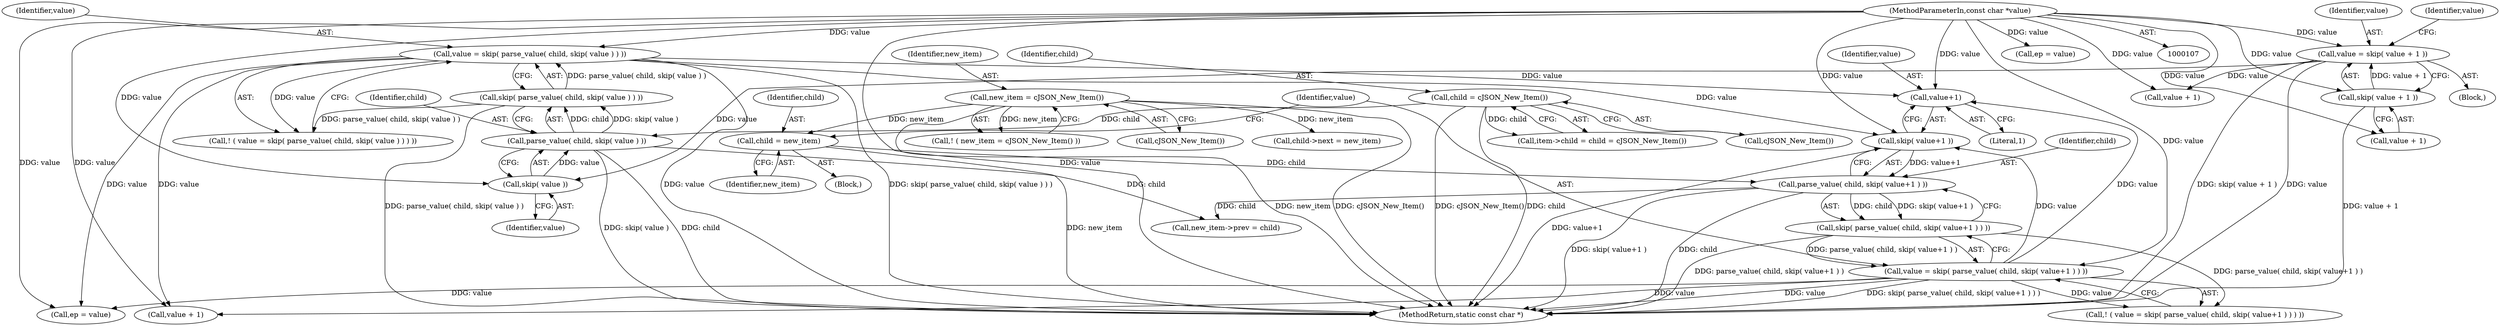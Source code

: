 digraph "1_iperf_91f2fa59e8ed80dfbf400add0164ee0e508e412a_35@pointer" {
"1000200" [label="(Call,value+1)"];
"1000156" [label="(Call,value = skip( parse_value( child, skip( value ) ) ))"];
"1000109" [label="(MethodParameterIn,const char *value)"];
"1000158" [label="(Call,skip( parse_value( child, skip( value ) ) ))"];
"1000159" [label="(Call,parse_value( child, skip( value ) ))"];
"1000149" [label="(Call,child = cJSON_New_Item())"];
"1000161" [label="(Call,skip( value ))"];
"1000128" [label="(Call,value = skip( value + 1 ))"];
"1000130" [label="(Call,skip( value + 1 ))"];
"1000194" [label="(Call,value = skip( parse_value( child, skip( value+1 ) ) ))"];
"1000196" [label="(Call,skip( parse_value( child, skip( value+1 ) ) ))"];
"1000197" [label="(Call,parse_value( child, skip( value+1 ) ))"];
"1000189" [label="(Call,child = new_item)"];
"1000174" [label="(Call,new_item = cJSON_New_Item())"];
"1000199" [label="(Call,skip( value+1 ))"];
"1000214" [label="(Call,ep = value)"];
"1000193" [label="(Call,! ( value = skip( parse_value( child, skip( value+1 ) ) ) ))"];
"1000199" [label="(Call,skip( value+1 ))"];
"1000219" [label="(MethodReturn,static const char *)"];
"1000118" [label="(Call,ep = value)"];
"1000130" [label="(Call,skip( value + 1 ))"];
"1000149" [label="(Call,child = cJSON_New_Item())"];
"1000211" [label="(Call,value + 1)"];
"1000129" [label="(Identifier,value)"];
"1000200" [label="(Call,value+1)"];
"1000158" [label="(Call,skip( parse_value( child, skip( value ) ) ))"];
"1000161" [label="(Call,skip( value ))"];
"1000170" [label="(Block,)"];
"1000175" [label="(Identifier,new_item)"];
"1000202" [label="(Literal,1)"];
"1000160" [label="(Identifier,child)"];
"1000159" [label="(Call,parse_value( child, skip( value ) ))"];
"1000162" [label="(Identifier,value)"];
"1000156" [label="(Call,value = skip( parse_value( child, skip( value ) ) ))"];
"1000201" [label="(Identifier,value)"];
"1000157" [label="(Identifier,value)"];
"1000155" [label="(Call,! ( value = skip( parse_value( child, skip( value ) ) ) ))"];
"1000173" [label="(Call,! ( new_item = cJSON_New_Item() ))"];
"1000189" [label="(Call,child = new_item)"];
"1000174" [label="(Call,new_item = cJSON_New_Item())"];
"1000110" [label="(Block,)"];
"1000150" [label="(Identifier,child)"];
"1000176" [label="(Call,cJSON_New_Item())"];
"1000198" [label="(Identifier,child)"];
"1000128" [label="(Call,value = skip( value + 1 ))"];
"1000184" [label="(Call,new_item->prev = child)"];
"1000196" [label="(Call,skip( parse_value( child, skip( value+1 ) ) ))"];
"1000191" [label="(Identifier,new_item)"];
"1000190" [label="(Identifier,child)"];
"1000109" [label="(MethodParameterIn,const char *value)"];
"1000145" [label="(Call,item->child = child = cJSON_New_Item())"];
"1000131" [label="(Call,value + 1)"];
"1000197" [label="(Call,parse_value( child, skip( value+1 ) ))"];
"1000137" [label="(Identifier,value)"];
"1000195" [label="(Identifier,value)"];
"1000179" [label="(Call,child->next = new_item)"];
"1000140" [label="(Call,value + 1)"];
"1000194" [label="(Call,value = skip( parse_value( child, skip( value+1 ) ) ))"];
"1000151" [label="(Call,cJSON_New_Item())"];
"1000200" -> "1000199"  [label="AST: "];
"1000200" -> "1000202"  [label="CFG: "];
"1000201" -> "1000200"  [label="AST: "];
"1000202" -> "1000200"  [label="AST: "];
"1000199" -> "1000200"  [label="CFG: "];
"1000156" -> "1000200"  [label="DDG: value"];
"1000194" -> "1000200"  [label="DDG: value"];
"1000109" -> "1000200"  [label="DDG: value"];
"1000156" -> "1000155"  [label="AST: "];
"1000156" -> "1000158"  [label="CFG: "];
"1000157" -> "1000156"  [label="AST: "];
"1000158" -> "1000156"  [label="AST: "];
"1000155" -> "1000156"  [label="CFG: "];
"1000156" -> "1000219"  [label="DDG: value"];
"1000156" -> "1000219"  [label="DDG: skip( parse_value( child, skip( value ) ) )"];
"1000156" -> "1000155"  [label="DDG: value"];
"1000109" -> "1000156"  [label="DDG: value"];
"1000158" -> "1000156"  [label="DDG: parse_value( child, skip( value ) )"];
"1000156" -> "1000199"  [label="DDG: value"];
"1000156" -> "1000211"  [label="DDG: value"];
"1000156" -> "1000214"  [label="DDG: value"];
"1000109" -> "1000107"  [label="AST: "];
"1000109" -> "1000219"  [label="DDG: value"];
"1000109" -> "1000118"  [label="DDG: value"];
"1000109" -> "1000128"  [label="DDG: value"];
"1000109" -> "1000130"  [label="DDG: value"];
"1000109" -> "1000131"  [label="DDG: value"];
"1000109" -> "1000140"  [label="DDG: value"];
"1000109" -> "1000161"  [label="DDG: value"];
"1000109" -> "1000194"  [label="DDG: value"];
"1000109" -> "1000199"  [label="DDG: value"];
"1000109" -> "1000211"  [label="DDG: value"];
"1000109" -> "1000214"  [label="DDG: value"];
"1000158" -> "1000159"  [label="CFG: "];
"1000159" -> "1000158"  [label="AST: "];
"1000158" -> "1000219"  [label="DDG: parse_value( child, skip( value ) )"];
"1000158" -> "1000155"  [label="DDG: parse_value( child, skip( value ) )"];
"1000159" -> "1000158"  [label="DDG: child"];
"1000159" -> "1000158"  [label="DDG: skip( value )"];
"1000159" -> "1000161"  [label="CFG: "];
"1000160" -> "1000159"  [label="AST: "];
"1000161" -> "1000159"  [label="AST: "];
"1000159" -> "1000219"  [label="DDG: skip( value )"];
"1000159" -> "1000219"  [label="DDG: child"];
"1000149" -> "1000159"  [label="DDG: child"];
"1000161" -> "1000159"  [label="DDG: value"];
"1000159" -> "1000184"  [label="DDG: child"];
"1000149" -> "1000145"  [label="AST: "];
"1000149" -> "1000151"  [label="CFG: "];
"1000150" -> "1000149"  [label="AST: "];
"1000151" -> "1000149"  [label="AST: "];
"1000145" -> "1000149"  [label="CFG: "];
"1000149" -> "1000219"  [label="DDG: cJSON_New_Item()"];
"1000149" -> "1000219"  [label="DDG: child"];
"1000149" -> "1000145"  [label="DDG: child"];
"1000161" -> "1000162"  [label="CFG: "];
"1000162" -> "1000161"  [label="AST: "];
"1000128" -> "1000161"  [label="DDG: value"];
"1000128" -> "1000110"  [label="AST: "];
"1000128" -> "1000130"  [label="CFG: "];
"1000129" -> "1000128"  [label="AST: "];
"1000130" -> "1000128"  [label="AST: "];
"1000137" -> "1000128"  [label="CFG: "];
"1000128" -> "1000219"  [label="DDG: skip( value + 1 )"];
"1000128" -> "1000219"  [label="DDG: value"];
"1000130" -> "1000128"  [label="DDG: value + 1"];
"1000128" -> "1000140"  [label="DDG: value"];
"1000130" -> "1000131"  [label="CFG: "];
"1000131" -> "1000130"  [label="AST: "];
"1000130" -> "1000219"  [label="DDG: value + 1"];
"1000194" -> "1000193"  [label="AST: "];
"1000194" -> "1000196"  [label="CFG: "];
"1000195" -> "1000194"  [label="AST: "];
"1000196" -> "1000194"  [label="AST: "];
"1000193" -> "1000194"  [label="CFG: "];
"1000194" -> "1000219"  [label="DDG: value"];
"1000194" -> "1000219"  [label="DDG: skip( parse_value( child, skip( value+1 ) ) )"];
"1000194" -> "1000193"  [label="DDG: value"];
"1000196" -> "1000194"  [label="DDG: parse_value( child, skip( value+1 ) )"];
"1000194" -> "1000199"  [label="DDG: value"];
"1000194" -> "1000211"  [label="DDG: value"];
"1000194" -> "1000214"  [label="DDG: value"];
"1000196" -> "1000197"  [label="CFG: "];
"1000197" -> "1000196"  [label="AST: "];
"1000196" -> "1000219"  [label="DDG: parse_value( child, skip( value+1 ) )"];
"1000196" -> "1000193"  [label="DDG: parse_value( child, skip( value+1 ) )"];
"1000197" -> "1000196"  [label="DDG: child"];
"1000197" -> "1000196"  [label="DDG: skip( value+1 )"];
"1000197" -> "1000199"  [label="CFG: "];
"1000198" -> "1000197"  [label="AST: "];
"1000199" -> "1000197"  [label="AST: "];
"1000197" -> "1000219"  [label="DDG: skip( value+1 )"];
"1000197" -> "1000219"  [label="DDG: child"];
"1000197" -> "1000184"  [label="DDG: child"];
"1000189" -> "1000197"  [label="DDG: child"];
"1000199" -> "1000197"  [label="DDG: value+1"];
"1000189" -> "1000170"  [label="AST: "];
"1000189" -> "1000191"  [label="CFG: "];
"1000190" -> "1000189"  [label="AST: "];
"1000191" -> "1000189"  [label="AST: "];
"1000195" -> "1000189"  [label="CFG: "];
"1000189" -> "1000219"  [label="DDG: new_item"];
"1000174" -> "1000189"  [label="DDG: new_item"];
"1000174" -> "1000173"  [label="AST: "];
"1000174" -> "1000176"  [label="CFG: "];
"1000175" -> "1000174"  [label="AST: "];
"1000176" -> "1000174"  [label="AST: "];
"1000173" -> "1000174"  [label="CFG: "];
"1000174" -> "1000219"  [label="DDG: cJSON_New_Item()"];
"1000174" -> "1000219"  [label="DDG: new_item"];
"1000174" -> "1000173"  [label="DDG: new_item"];
"1000174" -> "1000179"  [label="DDG: new_item"];
"1000199" -> "1000219"  [label="DDG: value+1"];
}
